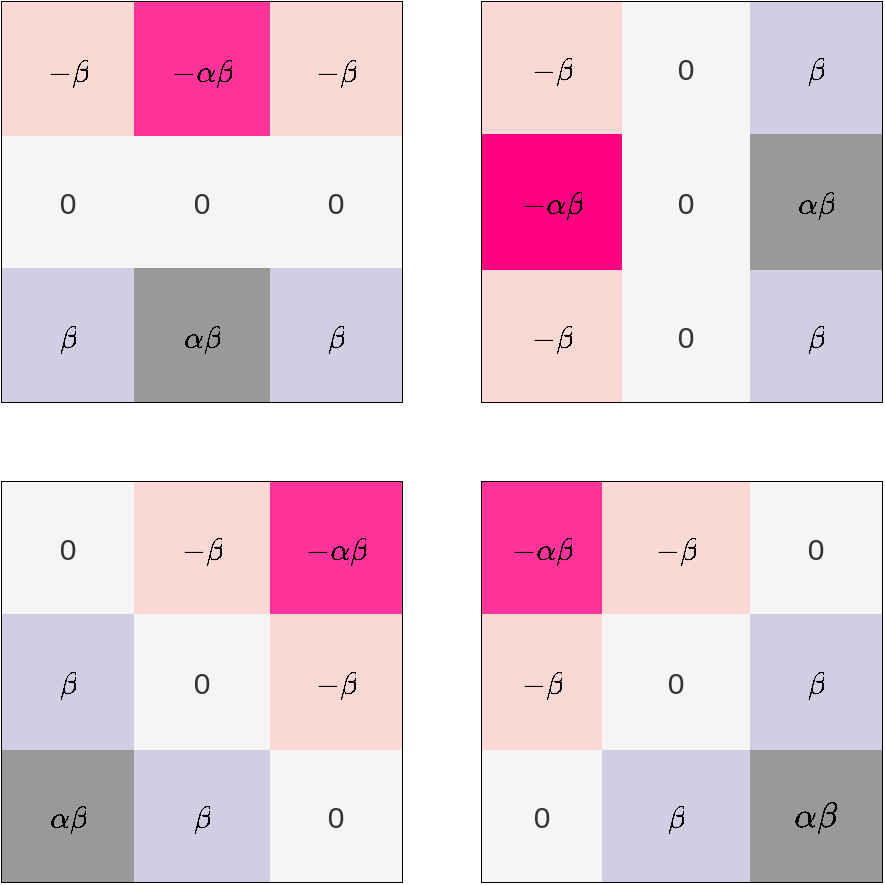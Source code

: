 <mxfile version="22.1.21" type="github">
  <diagram name="第 1 页" id="uAbcAFVVqyFJXGY15nZV">
    <mxGraphModel dx="875" dy="435" grid="1" gridSize="10" guides="1" tooltips="1" connect="1" arrows="1" fold="1" page="1" pageScale="1" pageWidth="827" pageHeight="1169" math="1" shadow="0">
      <root>
        <mxCell id="0" />
        <mxCell id="1" parent="0" />
        <mxCell id="hZF716Z680jC4-kGkuMS-1" value="" style="shape=table;startSize=0;container=1;collapsible=0;childLayout=tableLayout;" vertex="1" parent="1">
          <mxGeometry x="80" y="120" width="200" height="200" as="geometry" />
        </mxCell>
        <mxCell id="hZF716Z680jC4-kGkuMS-2" value="" style="shape=tableRow;horizontal=0;startSize=0;swimlaneHead=0;swimlaneBody=0;strokeColor=inherit;top=0;left=0;bottom=0;right=0;collapsible=0;dropTarget=0;fillColor=none;points=[[0,0.5],[1,0.5]];portConstraint=eastwest;" vertex="1" parent="hZF716Z680jC4-kGkuMS-1">
          <mxGeometry width="200" height="67" as="geometry" />
        </mxCell>
        <mxCell id="hZF716Z680jC4-kGkuMS-3" value="&lt;font face=&quot;Times New Roman&quot; style=&quot;font-size: 15px;&quot;&gt;$$-\beta$$&lt;/font&gt;" style="shape=partialRectangle;html=1;whiteSpace=wrap;connectable=0;strokeColor=#ae4132;overflow=hidden;fillColor=#fad9d5;top=0;left=0;bottom=0;right=0;pointerEvents=1;" vertex="1" parent="hZF716Z680jC4-kGkuMS-2">
          <mxGeometry width="66" height="67" as="geometry">
            <mxRectangle width="66" height="67" as="alternateBounds" />
          </mxGeometry>
        </mxCell>
        <mxCell id="hZF716Z680jC4-kGkuMS-4" value="&lt;font face=&quot;Times New Roman&quot; style=&quot;font-size: 15px;&quot;&gt;$$-\alpha\beta&lt;br&gt;$$&lt;/font&gt;" style="shape=partialRectangle;html=1;whiteSpace=wrap;connectable=0;strokeColor=#ae4132;overflow=hidden;fillColor=#FF3399;top=0;left=0;bottom=0;right=0;pointerEvents=1;" vertex="1" parent="hZF716Z680jC4-kGkuMS-2">
          <mxGeometry x="66" width="68" height="67" as="geometry">
            <mxRectangle width="68" height="67" as="alternateBounds" />
          </mxGeometry>
        </mxCell>
        <mxCell id="hZF716Z680jC4-kGkuMS-5" value="&lt;font face=&quot;Times New Roman&quot; style=&quot;font-size: 15px;&quot;&gt;$$-\beta$$&lt;/font&gt;" style="shape=partialRectangle;html=1;whiteSpace=wrap;connectable=0;strokeColor=#ae4132;overflow=hidden;fillColor=#fad9d5;top=0;left=0;bottom=0;right=0;pointerEvents=1;" vertex="1" parent="hZF716Z680jC4-kGkuMS-2">
          <mxGeometry x="134" width="66" height="67" as="geometry">
            <mxRectangle width="66" height="67" as="alternateBounds" />
          </mxGeometry>
        </mxCell>
        <mxCell id="hZF716Z680jC4-kGkuMS-6" value="" style="shape=tableRow;horizontal=0;startSize=0;swimlaneHead=0;swimlaneBody=0;strokeColor=inherit;top=0;left=0;bottom=0;right=0;collapsible=0;dropTarget=0;fillColor=none;points=[[0,0.5],[1,0.5]];portConstraint=eastwest;" vertex="1" parent="hZF716Z680jC4-kGkuMS-1">
          <mxGeometry y="67" width="200" height="66" as="geometry" />
        </mxCell>
        <mxCell id="hZF716Z680jC4-kGkuMS-7" value="&lt;font style=&quot;font-size: 15px;&quot;&gt;0&lt;/font&gt;" style="shape=partialRectangle;html=1;whiteSpace=wrap;connectable=0;strokeColor=#666666;overflow=hidden;fillColor=#f5f5f5;top=0;left=0;bottom=0;right=0;pointerEvents=1;fontColor=#333333;" vertex="1" parent="hZF716Z680jC4-kGkuMS-6">
          <mxGeometry width="66" height="66" as="geometry">
            <mxRectangle width="66" height="66" as="alternateBounds" />
          </mxGeometry>
        </mxCell>
        <mxCell id="hZF716Z680jC4-kGkuMS-8" value="&lt;font style=&quot;font-size: 15px;&quot;&gt;0&lt;/font&gt;" style="shape=partialRectangle;html=1;whiteSpace=wrap;connectable=0;strokeColor=#666666;overflow=hidden;fillColor=#f5f5f5;top=0;left=0;bottom=0;right=0;pointerEvents=1;fontColor=#333333;" vertex="1" parent="hZF716Z680jC4-kGkuMS-6">
          <mxGeometry x="66" width="68" height="66" as="geometry">
            <mxRectangle width="68" height="66" as="alternateBounds" />
          </mxGeometry>
        </mxCell>
        <mxCell id="hZF716Z680jC4-kGkuMS-9" value="&lt;font style=&quot;font-size: 15px;&quot;&gt;0&lt;/font&gt;" style="shape=partialRectangle;html=1;whiteSpace=wrap;connectable=0;strokeColor=#666666;overflow=hidden;fillColor=#f5f5f5;top=0;left=0;bottom=0;right=0;pointerEvents=1;fontColor=#333333;" vertex="1" parent="hZF716Z680jC4-kGkuMS-6">
          <mxGeometry x="134" width="66" height="66" as="geometry">
            <mxRectangle width="66" height="66" as="alternateBounds" />
          </mxGeometry>
        </mxCell>
        <mxCell id="hZF716Z680jC4-kGkuMS-10" value="" style="shape=tableRow;horizontal=0;startSize=0;swimlaneHead=0;swimlaneBody=0;strokeColor=inherit;top=0;left=0;bottom=0;right=0;collapsible=0;dropTarget=0;fillColor=none;points=[[0,0.5],[1,0.5]];portConstraint=eastwest;" vertex="1" parent="hZF716Z680jC4-kGkuMS-1">
          <mxGeometry y="133" width="200" height="67" as="geometry" />
        </mxCell>
        <mxCell id="hZF716Z680jC4-kGkuMS-11" value="&lt;font face=&quot;Times New Roman&quot; style=&quot;font-size: 15px;&quot;&gt;$$\beta$$&lt;/font&gt;" style="shape=partialRectangle;html=1;whiteSpace=wrap;connectable=0;strokeColor=#56517e;overflow=hidden;fillColor=#d0cee2;top=0;left=0;bottom=0;right=0;pointerEvents=1;" vertex="1" parent="hZF716Z680jC4-kGkuMS-10">
          <mxGeometry width="66" height="67" as="geometry">
            <mxRectangle width="66" height="67" as="alternateBounds" />
          </mxGeometry>
        </mxCell>
        <mxCell id="hZF716Z680jC4-kGkuMS-12" value="&lt;font face=&quot;Times New Roman&quot; style=&quot;font-size: 15px;&quot;&gt;$$\alpha\beta&lt;br style=&quot;border-color: var(--border-color);&quot;&gt;$$&lt;/font&gt;" style="shape=partialRectangle;html=1;whiteSpace=wrap;connectable=0;strokeColor=#56517e;overflow=hidden;fillColor=#999999;top=0;left=0;bottom=0;right=0;pointerEvents=1;" vertex="1" parent="hZF716Z680jC4-kGkuMS-10">
          <mxGeometry x="66" width="68" height="67" as="geometry">
            <mxRectangle width="68" height="67" as="alternateBounds" />
          </mxGeometry>
        </mxCell>
        <mxCell id="hZF716Z680jC4-kGkuMS-13" value="&lt;font face=&quot;Times New Roman&quot; style=&quot;font-size: 15px;&quot;&gt;$$\beta$$&lt;/font&gt;" style="shape=partialRectangle;html=1;whiteSpace=wrap;connectable=0;strokeColor=#56517e;overflow=hidden;fillColor=#d0cee2;top=0;left=0;bottom=0;right=0;pointerEvents=1;" vertex="1" parent="hZF716Z680jC4-kGkuMS-10">
          <mxGeometry x="134" width="66" height="67" as="geometry">
            <mxRectangle width="66" height="67" as="alternateBounds" />
          </mxGeometry>
        </mxCell>
        <mxCell id="hZF716Z680jC4-kGkuMS-14" value="" style="shape=table;startSize=0;container=1;collapsible=0;childLayout=tableLayout;" vertex="1" parent="1">
          <mxGeometry x="320" y="120" width="200" height="200" as="geometry" />
        </mxCell>
        <mxCell id="hZF716Z680jC4-kGkuMS-15" value="" style="shape=tableRow;horizontal=0;startSize=0;swimlaneHead=0;swimlaneBody=0;strokeColor=inherit;top=0;left=0;bottom=0;right=0;collapsible=0;dropTarget=0;fillColor=none;points=[[0,0.5],[1,0.5]];portConstraint=eastwest;" vertex="1" parent="hZF716Z680jC4-kGkuMS-14">
          <mxGeometry width="200" height="66" as="geometry" />
        </mxCell>
        <mxCell id="hZF716Z680jC4-kGkuMS-16" value="&lt;font face=&quot;Times New Roman&quot; style=&quot;font-size: 15px;&quot;&gt;$$-\beta$$&lt;/font&gt;" style="shape=partialRectangle;html=1;whiteSpace=wrap;connectable=0;strokeColor=#ae4132;overflow=hidden;fillColor=#fad9d5;top=0;left=0;bottom=0;right=0;pointerEvents=1;" vertex="1" parent="hZF716Z680jC4-kGkuMS-15">
          <mxGeometry width="70" height="66" as="geometry">
            <mxRectangle width="70" height="66" as="alternateBounds" />
          </mxGeometry>
        </mxCell>
        <mxCell id="hZF716Z680jC4-kGkuMS-17" value="&lt;font style=&quot;font-size: 15px;&quot;&gt;0&lt;/font&gt;" style="shape=partialRectangle;html=1;whiteSpace=wrap;connectable=0;strokeColor=#666666;overflow=hidden;fillColor=#f5f5f5;top=0;left=0;bottom=0;right=0;pointerEvents=1;fontColor=#333333;" vertex="1" parent="hZF716Z680jC4-kGkuMS-15">
          <mxGeometry x="70" width="64" height="66" as="geometry">
            <mxRectangle width="64" height="66" as="alternateBounds" />
          </mxGeometry>
        </mxCell>
        <mxCell id="hZF716Z680jC4-kGkuMS-18" value="&lt;font face=&quot;Times New Roman&quot; style=&quot;font-size: 15px;&quot;&gt;$$\beta$$&lt;/font&gt;" style="shape=partialRectangle;html=1;whiteSpace=wrap;connectable=0;strokeColor=#56517e;overflow=hidden;fillColor=#d0cee2;top=0;left=0;bottom=0;right=0;pointerEvents=1;" vertex="1" parent="hZF716Z680jC4-kGkuMS-15">
          <mxGeometry x="134" width="66" height="66" as="geometry">
            <mxRectangle width="66" height="66" as="alternateBounds" />
          </mxGeometry>
        </mxCell>
        <mxCell id="hZF716Z680jC4-kGkuMS-19" value="" style="shape=tableRow;horizontal=0;startSize=0;swimlaneHead=0;swimlaneBody=0;strokeColor=inherit;top=0;left=0;bottom=0;right=0;collapsible=0;dropTarget=0;fillColor=none;points=[[0,0.5],[1,0.5]];portConstraint=eastwest;" vertex="1" parent="hZF716Z680jC4-kGkuMS-14">
          <mxGeometry y="66" width="200" height="68" as="geometry" />
        </mxCell>
        <mxCell id="hZF716Z680jC4-kGkuMS-20" value="&lt;font face=&quot;Times New Roman&quot; style=&quot;font-size: 15px;&quot;&gt;$$-\alpha\beta&lt;br style=&quot;border-color: var(--border-color);&quot;&gt;$$&lt;/font&gt;" style="shape=partialRectangle;html=1;whiteSpace=wrap;connectable=0;strokeColor=#ae4132;overflow=hidden;fillColor=#FF0080;top=0;left=0;bottom=0;right=0;pointerEvents=1;" vertex="1" parent="hZF716Z680jC4-kGkuMS-19">
          <mxGeometry width="70" height="68" as="geometry">
            <mxRectangle width="70" height="68" as="alternateBounds" />
          </mxGeometry>
        </mxCell>
        <mxCell id="hZF716Z680jC4-kGkuMS-21" value="&lt;font style=&quot;font-size: 15px;&quot;&gt;0&lt;/font&gt;" style="shape=partialRectangle;html=1;whiteSpace=wrap;connectable=0;strokeColor=#666666;overflow=hidden;fillColor=#f5f5f5;top=0;left=0;bottom=0;right=0;pointerEvents=1;fontColor=#333333;" vertex="1" parent="hZF716Z680jC4-kGkuMS-19">
          <mxGeometry x="70" width="64" height="68" as="geometry">
            <mxRectangle width="64" height="68" as="alternateBounds" />
          </mxGeometry>
        </mxCell>
        <mxCell id="hZF716Z680jC4-kGkuMS-22" value="&lt;font face=&quot;Times New Roman&quot; style=&quot;font-size: 15px;&quot;&gt;$$\alpha\beta&lt;br style=&quot;border-color: var(--border-color);&quot;&gt;$$&lt;/font&gt;" style="shape=partialRectangle;html=1;whiteSpace=wrap;connectable=0;strokeColor=#56517e;overflow=hidden;fillColor=#999999;top=0;left=0;bottom=0;right=0;pointerEvents=1;" vertex="1" parent="hZF716Z680jC4-kGkuMS-19">
          <mxGeometry x="134" width="66" height="68" as="geometry">
            <mxRectangle width="66" height="68" as="alternateBounds" />
          </mxGeometry>
        </mxCell>
        <mxCell id="hZF716Z680jC4-kGkuMS-23" value="" style="shape=tableRow;horizontal=0;startSize=0;swimlaneHead=0;swimlaneBody=0;strokeColor=inherit;top=0;left=0;bottom=0;right=0;collapsible=0;dropTarget=0;fillColor=none;points=[[0,0.5],[1,0.5]];portConstraint=eastwest;" vertex="1" parent="hZF716Z680jC4-kGkuMS-14">
          <mxGeometry y="134" width="200" height="66" as="geometry" />
        </mxCell>
        <mxCell id="hZF716Z680jC4-kGkuMS-24" value="&lt;font face=&quot;Times New Roman&quot; style=&quot;font-size: 15px;&quot;&gt;$$-\beta$$&lt;/font&gt;" style="shape=partialRectangle;html=1;whiteSpace=wrap;connectable=0;strokeColor=#ae4132;overflow=hidden;fillColor=#fad9d5;top=0;left=0;bottom=0;right=0;pointerEvents=1;" vertex="1" parent="hZF716Z680jC4-kGkuMS-23">
          <mxGeometry width="70" height="66" as="geometry">
            <mxRectangle width="70" height="66" as="alternateBounds" />
          </mxGeometry>
        </mxCell>
        <mxCell id="hZF716Z680jC4-kGkuMS-25" value="&lt;font style=&quot;font-size: 15px;&quot;&gt;0&lt;/font&gt;" style="shape=partialRectangle;html=1;whiteSpace=wrap;connectable=0;strokeColor=#666666;overflow=hidden;fillColor=#f5f5f5;top=0;left=0;bottom=0;right=0;pointerEvents=1;fontColor=#333333;" vertex="1" parent="hZF716Z680jC4-kGkuMS-23">
          <mxGeometry x="70" width="64" height="66" as="geometry">
            <mxRectangle width="64" height="66" as="alternateBounds" />
          </mxGeometry>
        </mxCell>
        <mxCell id="hZF716Z680jC4-kGkuMS-26" value="&lt;font face=&quot;Times New Roman&quot; style=&quot;font-size: 15px;&quot;&gt;$$\beta$$&lt;/font&gt;" style="shape=partialRectangle;html=1;whiteSpace=wrap;connectable=0;strokeColor=#56517e;overflow=hidden;fillColor=#d0cee2;top=0;left=0;bottom=0;right=0;pointerEvents=1;" vertex="1" parent="hZF716Z680jC4-kGkuMS-23">
          <mxGeometry x="134" width="66" height="66" as="geometry">
            <mxRectangle width="66" height="66" as="alternateBounds" />
          </mxGeometry>
        </mxCell>
        <mxCell id="hZF716Z680jC4-kGkuMS-27" value="" style="shape=table;startSize=0;container=1;collapsible=0;childLayout=tableLayout;" vertex="1" parent="1">
          <mxGeometry x="80" y="360" width="200" height="200" as="geometry" />
        </mxCell>
        <mxCell id="hZF716Z680jC4-kGkuMS-28" value="" style="shape=tableRow;horizontal=0;startSize=0;swimlaneHead=0;swimlaneBody=0;strokeColor=inherit;top=0;left=0;bottom=0;right=0;collapsible=0;dropTarget=0;fillColor=none;points=[[0,0.5],[1,0.5]];portConstraint=eastwest;" vertex="1" parent="hZF716Z680jC4-kGkuMS-27">
          <mxGeometry width="200" height="66" as="geometry" />
        </mxCell>
        <mxCell id="hZF716Z680jC4-kGkuMS-29" value="&lt;font style=&quot;font-size: 15px;&quot;&gt;0&lt;/font&gt;" style="shape=partialRectangle;html=1;whiteSpace=wrap;connectable=0;strokeColor=#666666;overflow=hidden;fillColor=#f5f5f5;top=0;left=0;bottom=0;right=0;pointerEvents=1;fontColor=#333333;" vertex="1" parent="hZF716Z680jC4-kGkuMS-28">
          <mxGeometry width="66" height="66" as="geometry">
            <mxRectangle width="66" height="66" as="alternateBounds" />
          </mxGeometry>
        </mxCell>
        <mxCell id="hZF716Z680jC4-kGkuMS-30" value="&lt;font face=&quot;Times New Roman&quot; style=&quot;font-size: 15px;&quot;&gt;$$-\beta$$&lt;/font&gt;" style="shape=partialRectangle;html=1;whiteSpace=wrap;connectable=0;strokeColor=#ae4132;overflow=hidden;fillColor=#fad9d5;top=0;left=0;bottom=0;right=0;pointerEvents=1;" vertex="1" parent="hZF716Z680jC4-kGkuMS-28">
          <mxGeometry x="66" width="68" height="66" as="geometry">
            <mxRectangle width="68" height="66" as="alternateBounds" />
          </mxGeometry>
        </mxCell>
        <mxCell id="hZF716Z680jC4-kGkuMS-31" value="&lt;font face=&quot;Times New Roman&quot; style=&quot;font-size: 15px;&quot;&gt;$$-\alpha\beta&lt;br style=&quot;border-color: var(--border-color);&quot;&gt;$$&lt;/font&gt;" style="shape=partialRectangle;html=1;whiteSpace=wrap;connectable=0;strokeColor=#ae4132;overflow=hidden;fillColor=#FF3399;top=0;left=0;bottom=0;right=0;pointerEvents=1;" vertex="1" parent="hZF716Z680jC4-kGkuMS-28">
          <mxGeometry x="134" width="66" height="66" as="geometry">
            <mxRectangle width="66" height="66" as="alternateBounds" />
          </mxGeometry>
        </mxCell>
        <mxCell id="hZF716Z680jC4-kGkuMS-32" value="" style="shape=tableRow;horizontal=0;startSize=0;swimlaneHead=0;swimlaneBody=0;strokeColor=inherit;top=0;left=0;bottom=0;right=0;collapsible=0;dropTarget=0;fillColor=none;points=[[0,0.5],[1,0.5]];portConstraint=eastwest;" vertex="1" parent="hZF716Z680jC4-kGkuMS-27">
          <mxGeometry y="66" width="200" height="68" as="geometry" />
        </mxCell>
        <mxCell id="hZF716Z680jC4-kGkuMS-33" value="&lt;font face=&quot;Times New Roman&quot; style=&quot;font-size: 15px;&quot;&gt;$$\beta$$&lt;/font&gt;" style="shape=partialRectangle;html=1;whiteSpace=wrap;connectable=0;strokeColor=#56517e;overflow=hidden;fillColor=#d0cee2;top=0;left=0;bottom=0;right=0;pointerEvents=1;" vertex="1" parent="hZF716Z680jC4-kGkuMS-32">
          <mxGeometry width="66" height="68" as="geometry">
            <mxRectangle width="66" height="68" as="alternateBounds" />
          </mxGeometry>
        </mxCell>
        <mxCell id="hZF716Z680jC4-kGkuMS-34" value="&lt;font style=&quot;font-size: 15px;&quot;&gt;0&lt;/font&gt;" style="shape=partialRectangle;html=1;whiteSpace=wrap;connectable=0;strokeColor=#666666;overflow=hidden;fillColor=#f5f5f5;top=0;left=0;bottom=0;right=0;pointerEvents=1;fontColor=#333333;" vertex="1" parent="hZF716Z680jC4-kGkuMS-32">
          <mxGeometry x="66" width="68" height="68" as="geometry">
            <mxRectangle width="68" height="68" as="alternateBounds" />
          </mxGeometry>
        </mxCell>
        <mxCell id="hZF716Z680jC4-kGkuMS-35" value="&lt;font face=&quot;Times New Roman&quot; style=&quot;font-size: 15px;&quot;&gt;$$-\beta$$&lt;/font&gt;" style="shape=partialRectangle;html=1;whiteSpace=wrap;connectable=0;strokeColor=#ae4132;overflow=hidden;fillColor=#fad9d5;top=0;left=0;bottom=0;right=0;pointerEvents=1;" vertex="1" parent="hZF716Z680jC4-kGkuMS-32">
          <mxGeometry x="134" width="66" height="68" as="geometry">
            <mxRectangle width="66" height="68" as="alternateBounds" />
          </mxGeometry>
        </mxCell>
        <mxCell id="hZF716Z680jC4-kGkuMS-36" value="" style="shape=tableRow;horizontal=0;startSize=0;swimlaneHead=0;swimlaneBody=0;strokeColor=inherit;top=0;left=0;bottom=0;right=0;collapsible=0;dropTarget=0;fillColor=none;points=[[0,0.5],[1,0.5]];portConstraint=eastwest;" vertex="1" parent="hZF716Z680jC4-kGkuMS-27">
          <mxGeometry y="134" width="200" height="66" as="geometry" />
        </mxCell>
        <mxCell id="hZF716Z680jC4-kGkuMS-37" value="&lt;font face=&quot;Times New Roman&quot; style=&quot;font-size: 15px;&quot;&gt;$$\alpha\beta&lt;br style=&quot;border-color: var(--border-color);&quot;&gt;$$&lt;/font&gt;" style="shape=partialRectangle;html=1;whiteSpace=wrap;connectable=0;strokeColor=#ae4132;overflow=hidden;fillColor=#999999;top=0;left=0;bottom=0;right=0;pointerEvents=1;" vertex="1" parent="hZF716Z680jC4-kGkuMS-36">
          <mxGeometry width="66" height="66" as="geometry">
            <mxRectangle width="66" height="66" as="alternateBounds" />
          </mxGeometry>
        </mxCell>
        <mxCell id="hZF716Z680jC4-kGkuMS-38" value="&lt;font face=&quot;Times New Roman&quot; style=&quot;font-size: 15px;&quot;&gt;$$\beta$$&lt;/font&gt;" style="shape=partialRectangle;html=1;whiteSpace=wrap;connectable=0;strokeColor=#56517e;overflow=hidden;fillColor=#d0cee2;top=0;left=0;bottom=0;right=0;pointerEvents=1;" vertex="1" parent="hZF716Z680jC4-kGkuMS-36">
          <mxGeometry x="66" width="68" height="66" as="geometry">
            <mxRectangle width="68" height="66" as="alternateBounds" />
          </mxGeometry>
        </mxCell>
        <mxCell id="hZF716Z680jC4-kGkuMS-39" value="&lt;font style=&quot;font-size: 15px;&quot;&gt;0&lt;/font&gt;" style="shape=partialRectangle;html=1;whiteSpace=wrap;connectable=0;strokeColor=#666666;overflow=hidden;fillColor=#f5f5f5;top=0;left=0;bottom=0;right=0;pointerEvents=1;fontColor=#333333;" vertex="1" parent="hZF716Z680jC4-kGkuMS-36">
          <mxGeometry x="134" width="66" height="66" as="geometry">
            <mxRectangle width="66" height="66" as="alternateBounds" />
          </mxGeometry>
        </mxCell>
        <mxCell id="hZF716Z680jC4-kGkuMS-40" value="" style="shape=table;startSize=0;container=1;collapsible=0;childLayout=tableLayout;" vertex="1" parent="1">
          <mxGeometry x="320" y="360" width="200" height="200" as="geometry" />
        </mxCell>
        <mxCell id="hZF716Z680jC4-kGkuMS-41" value="" style="shape=tableRow;horizontal=0;startSize=0;swimlaneHead=0;swimlaneBody=0;strokeColor=inherit;top=0;left=0;bottom=0;right=0;collapsible=0;dropTarget=0;fillColor=none;points=[[0,0.5],[1,0.5]];portConstraint=eastwest;" vertex="1" parent="hZF716Z680jC4-kGkuMS-40">
          <mxGeometry width="200" height="66" as="geometry" />
        </mxCell>
        <mxCell id="hZF716Z680jC4-kGkuMS-42" value="&lt;font face=&quot;Times New Roman&quot; style=&quot;font-size: 15px;&quot;&gt;$$-\alpha\beta&lt;br style=&quot;border-color: var(--border-color);&quot;&gt;$$&lt;/font&gt;" style="shape=partialRectangle;html=1;whiteSpace=wrap;connectable=0;strokeColor=#ae4132;overflow=hidden;fillColor=#FF3399;top=0;left=0;bottom=0;right=0;pointerEvents=1;" vertex="1" parent="hZF716Z680jC4-kGkuMS-41">
          <mxGeometry width="60" height="66" as="geometry">
            <mxRectangle width="60" height="66" as="alternateBounds" />
          </mxGeometry>
        </mxCell>
        <mxCell id="hZF716Z680jC4-kGkuMS-43" value="&lt;font face=&quot;Times New Roman&quot; style=&quot;font-size: 15px;&quot;&gt;$$-\beta$$&lt;/font&gt;" style="shape=partialRectangle;html=1;whiteSpace=wrap;connectable=0;strokeColor=#ae4132;overflow=hidden;fillColor=#fad9d5;top=0;left=0;bottom=0;right=0;pointerEvents=1;" vertex="1" parent="hZF716Z680jC4-kGkuMS-41">
          <mxGeometry x="60" width="74" height="66" as="geometry">
            <mxRectangle width="74" height="66" as="alternateBounds" />
          </mxGeometry>
        </mxCell>
        <mxCell id="hZF716Z680jC4-kGkuMS-44" value="&lt;font style=&quot;font-size: 15px;&quot;&gt;0&lt;/font&gt;" style="shape=partialRectangle;html=1;whiteSpace=wrap;connectable=0;strokeColor=#666666;overflow=hidden;fillColor=#f5f5f5;top=0;left=0;bottom=0;right=0;pointerEvents=1;fontColor=#333333;" vertex="1" parent="hZF716Z680jC4-kGkuMS-41">
          <mxGeometry x="134" width="66" height="66" as="geometry">
            <mxRectangle width="66" height="66" as="alternateBounds" />
          </mxGeometry>
        </mxCell>
        <mxCell id="hZF716Z680jC4-kGkuMS-45" value="" style="shape=tableRow;horizontal=0;startSize=0;swimlaneHead=0;swimlaneBody=0;strokeColor=inherit;top=0;left=0;bottom=0;right=0;collapsible=0;dropTarget=0;fillColor=none;points=[[0,0.5],[1,0.5]];portConstraint=eastwest;" vertex="1" parent="hZF716Z680jC4-kGkuMS-40">
          <mxGeometry y="66" width="200" height="68" as="geometry" />
        </mxCell>
        <mxCell id="hZF716Z680jC4-kGkuMS-46" value="&lt;font face=&quot;Times New Roman&quot; style=&quot;font-size: 15px;&quot;&gt;$$-\beta$$&lt;/font&gt;" style="shape=partialRectangle;html=1;whiteSpace=wrap;connectable=0;strokeColor=#ae4132;overflow=hidden;fillColor=#fad9d5;top=0;left=0;bottom=0;right=0;pointerEvents=1;" vertex="1" parent="hZF716Z680jC4-kGkuMS-45">
          <mxGeometry width="60" height="68" as="geometry">
            <mxRectangle width="60" height="68" as="alternateBounds" />
          </mxGeometry>
        </mxCell>
        <mxCell id="hZF716Z680jC4-kGkuMS-47" value="&lt;font style=&quot;font-size: 15px;&quot;&gt;0&lt;/font&gt;" style="shape=partialRectangle;html=1;whiteSpace=wrap;connectable=0;strokeColor=#666666;overflow=hidden;fillColor=#f5f5f5;top=0;left=0;bottom=0;right=0;pointerEvents=1;fontColor=#333333;" vertex="1" parent="hZF716Z680jC4-kGkuMS-45">
          <mxGeometry x="60" width="74" height="68" as="geometry">
            <mxRectangle width="74" height="68" as="alternateBounds" />
          </mxGeometry>
        </mxCell>
        <mxCell id="hZF716Z680jC4-kGkuMS-48" value="&lt;font face=&quot;Times New Roman&quot; style=&quot;font-size: 15px;&quot;&gt;$$\beta$$&lt;/font&gt;" style="shape=partialRectangle;html=1;whiteSpace=wrap;connectable=0;strokeColor=#56517e;overflow=hidden;fillColor=#d0cee2;top=0;left=0;bottom=0;right=0;pointerEvents=1;" vertex="1" parent="hZF716Z680jC4-kGkuMS-45">
          <mxGeometry x="134" width="66" height="68" as="geometry">
            <mxRectangle width="66" height="68" as="alternateBounds" />
          </mxGeometry>
        </mxCell>
        <mxCell id="hZF716Z680jC4-kGkuMS-49" value="" style="shape=tableRow;horizontal=0;startSize=0;swimlaneHead=0;swimlaneBody=0;strokeColor=inherit;top=0;left=0;bottom=0;right=0;collapsible=0;dropTarget=0;fillColor=none;points=[[0,0.5],[1,0.5]];portConstraint=eastwest;" vertex="1" parent="hZF716Z680jC4-kGkuMS-40">
          <mxGeometry y="134" width="200" height="66" as="geometry" />
        </mxCell>
        <mxCell id="hZF716Z680jC4-kGkuMS-50" value="&lt;font style=&quot;font-size: 15px;&quot;&gt;0&lt;/font&gt;" style="shape=partialRectangle;html=1;whiteSpace=wrap;connectable=0;strokeColor=#666666;overflow=hidden;fillColor=#f5f5f5;top=0;left=0;bottom=0;right=0;pointerEvents=1;fontColor=#333333;" vertex="1" parent="hZF716Z680jC4-kGkuMS-49">
          <mxGeometry width="60" height="66" as="geometry">
            <mxRectangle width="60" height="66" as="alternateBounds" />
          </mxGeometry>
        </mxCell>
        <mxCell id="hZF716Z680jC4-kGkuMS-51" value="&lt;font face=&quot;Times New Roman&quot; style=&quot;font-size: 15px;&quot;&gt;$$\beta$$&lt;/font&gt;" style="shape=partialRectangle;html=1;whiteSpace=wrap;connectable=0;strokeColor=#56517e;overflow=hidden;fillColor=#d0cee2;top=0;left=0;bottom=0;right=0;pointerEvents=1;" vertex="1" parent="hZF716Z680jC4-kGkuMS-49">
          <mxGeometry x="60" width="74" height="66" as="geometry">
            <mxRectangle width="74" height="66" as="alternateBounds" />
          </mxGeometry>
        </mxCell>
        <mxCell id="hZF716Z680jC4-kGkuMS-52" value="&lt;font style=&quot;font-size: 15px;&quot;&gt;$$\alpha\beta&lt;br style=&quot;border-color: var(--border-color);&quot;&gt;$$&lt;/font&gt;" style="shape=partialRectangle;html=1;whiteSpace=wrap;connectable=0;strokeColor=#56517e;overflow=hidden;fillColor=#999999;top=0;left=0;bottom=0;right=0;pointerEvents=1;" vertex="1" parent="hZF716Z680jC4-kGkuMS-49">
          <mxGeometry x="134" width="66" height="66" as="geometry">
            <mxRectangle width="66" height="66" as="alternateBounds" />
          </mxGeometry>
        </mxCell>
      </root>
    </mxGraphModel>
  </diagram>
</mxfile>
